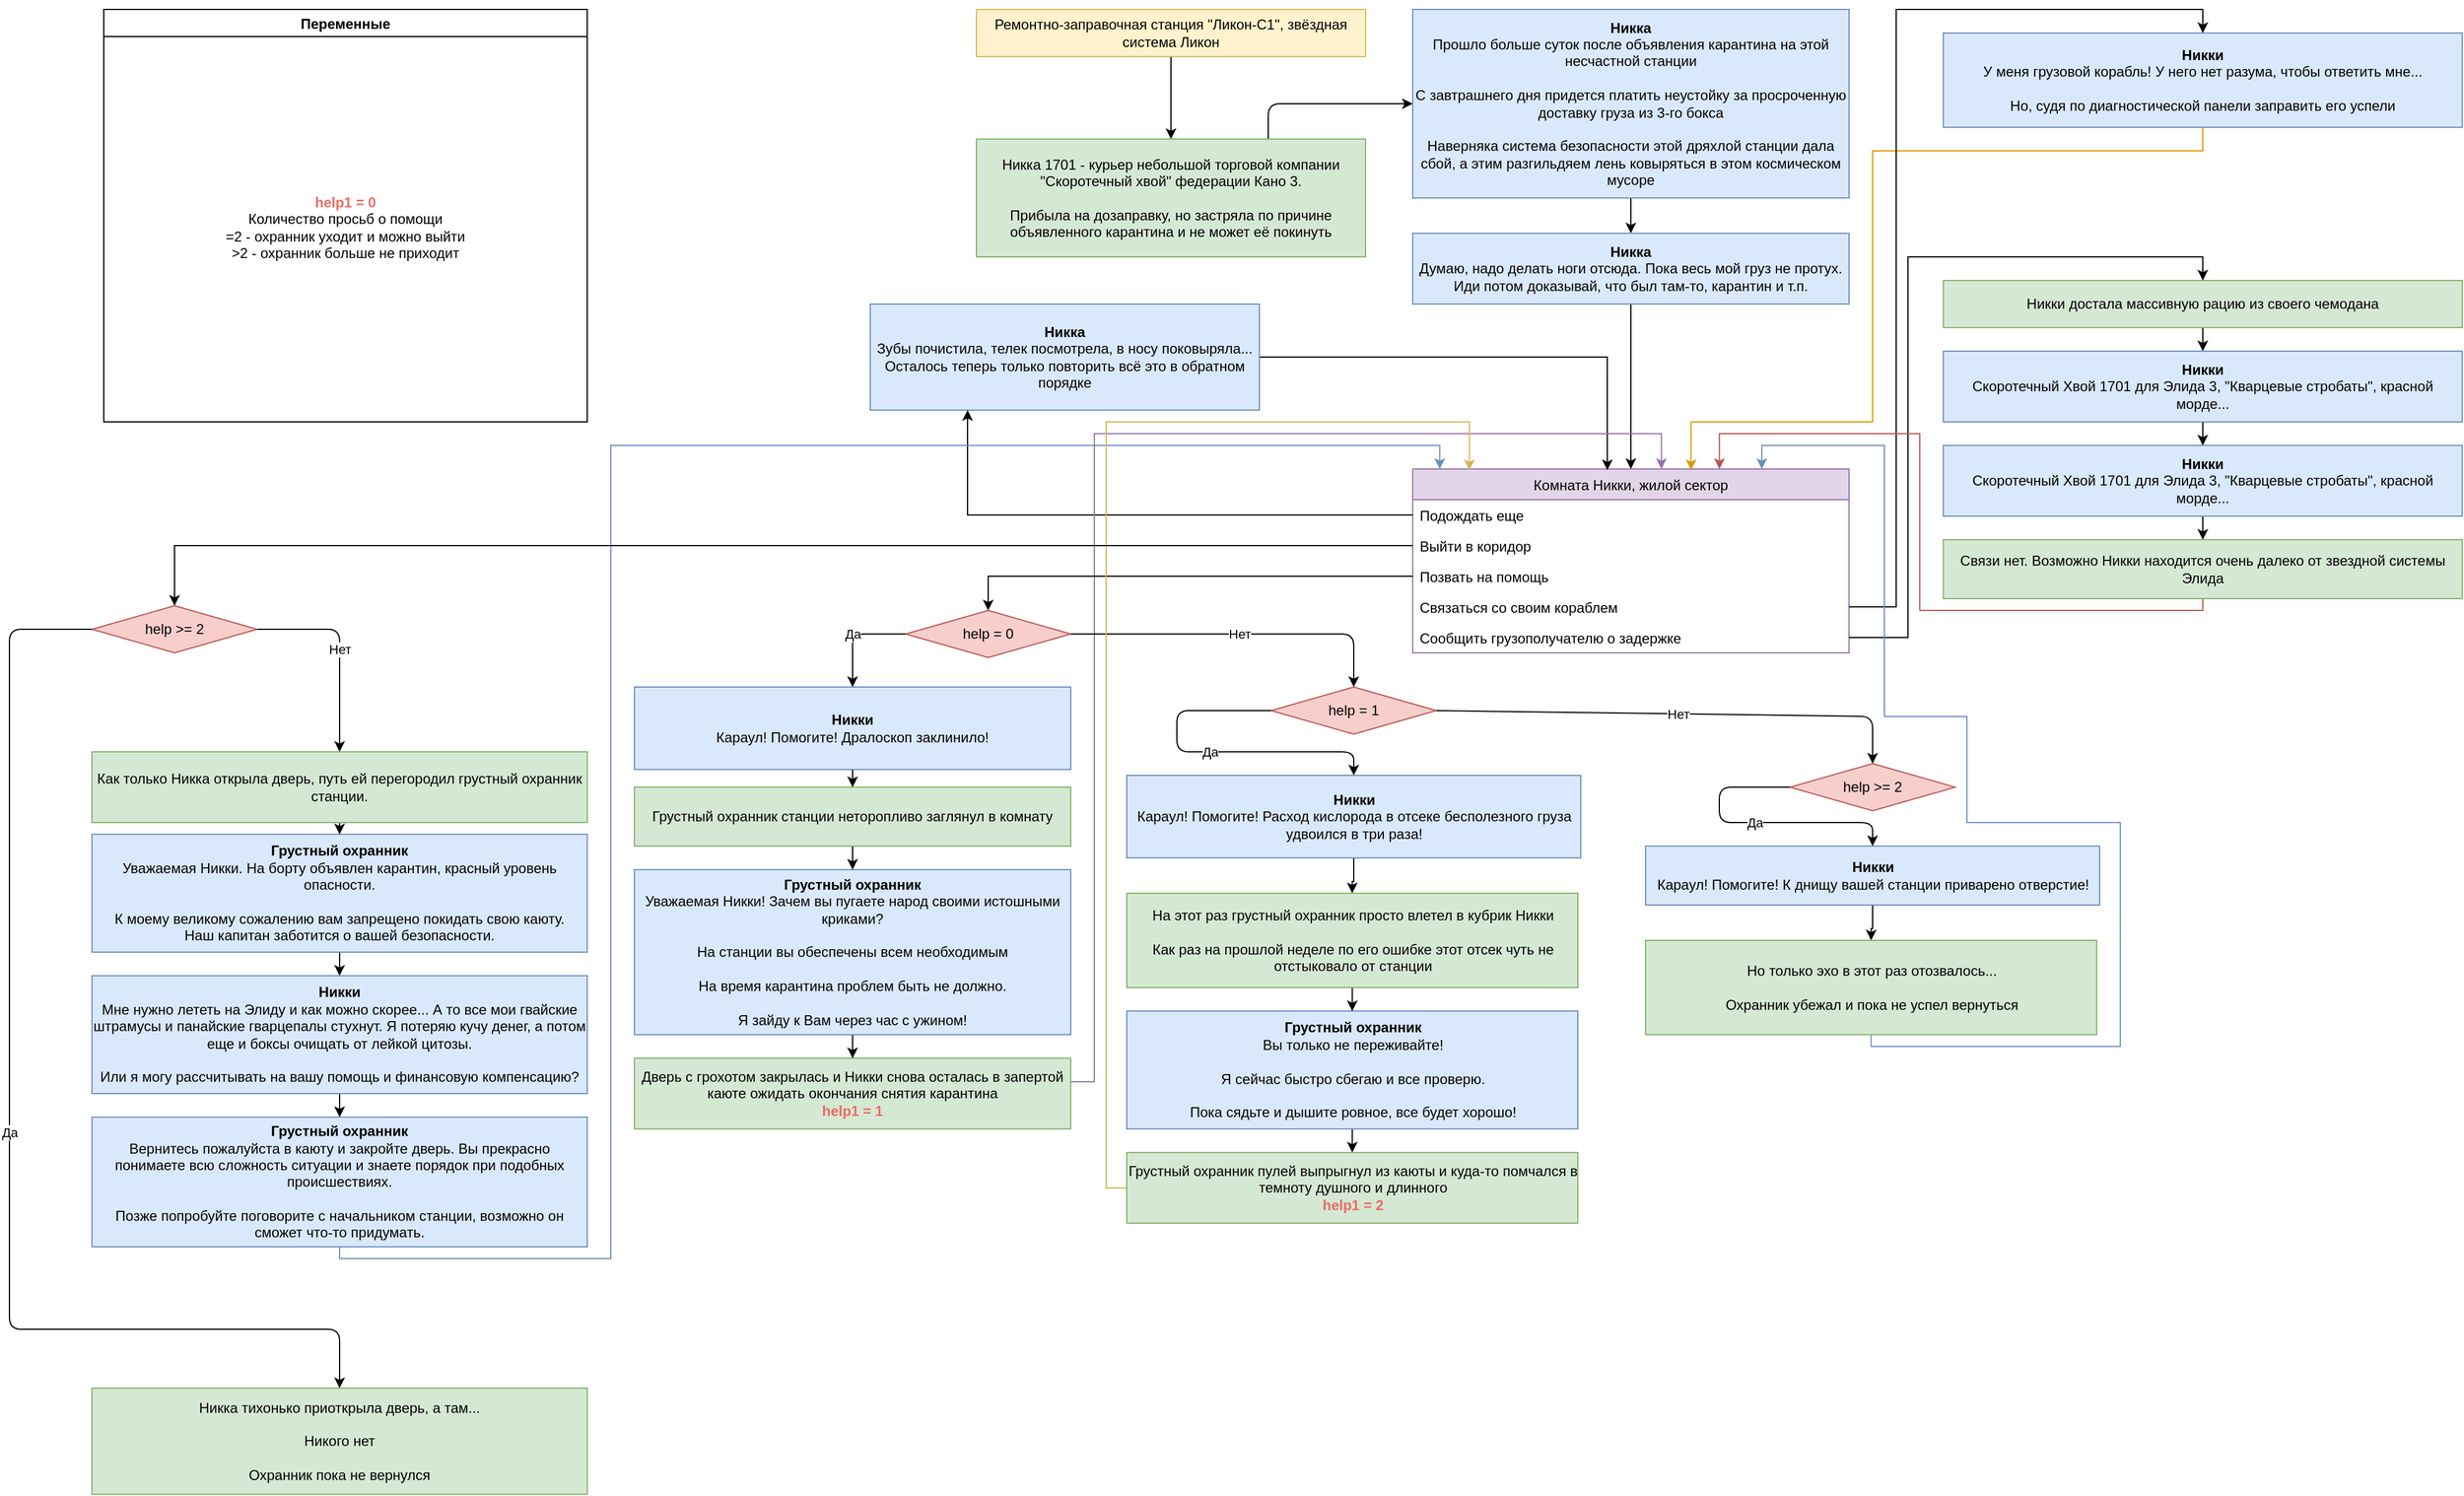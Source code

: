 <mxfile version="14.9.2" type="github">
  <diagram id="ggf2usPorNdX9x693DGo" name="Page-1">
    <mxGraphModel dx="2622" dy="724" grid="1" gridSize="10" guides="1" tooltips="1" connect="1" arrows="1" fold="1" page="0" pageScale="1" pageWidth="827" pageHeight="1169" math="0" shadow="0">
      <root>
        <mxCell id="0" />
        <mxCell id="1" parent="0" />
        <mxCell id="g03nTtScG-hAA8EhMata-2" value="Комната Никки, жилой сектор" style="swimlane;fontStyle=0;childLayout=stackLayout;horizontal=1;startSize=26;horizontalStack=0;resizeParent=1;resizeParentMax=0;resizeLast=0;collapsible=1;marginBottom=0;fillColor=#e1d5e7;strokeColor=#9673a6;" parent="1" vertex="1">
          <mxGeometry x="190" y="460" width="370" height="156" as="geometry">
            <mxRectangle x="190" y="350" width="200" height="26" as="alternateBounds" />
          </mxGeometry>
        </mxCell>
        <mxCell id="g03nTtScG-hAA8EhMata-3" value="Подождать еще" style="text;align=left;verticalAlign=top;spacingLeft=4;spacingRight=4;overflow=hidden;rotatable=0;points=[[0,0.5],[1,0.5]];portConstraint=eastwest;" parent="g03nTtScG-hAA8EhMata-2" vertex="1">
          <mxGeometry y="26" width="370" height="26" as="geometry" />
        </mxCell>
        <mxCell id="g03nTtScG-hAA8EhMata-4" value="Выйти в коридор" style="text;strokeColor=none;fillColor=none;align=left;verticalAlign=top;spacingLeft=4;spacingRight=4;overflow=hidden;rotatable=0;points=[[0,0.5],[1,0.5]];portConstraint=eastwest;" parent="g03nTtScG-hAA8EhMata-2" vertex="1">
          <mxGeometry y="52" width="370" height="26" as="geometry" />
        </mxCell>
        <mxCell id="g03nTtScG-hAA8EhMata-5" value="Позвать на помощь" style="text;strokeColor=none;fillColor=none;align=left;verticalAlign=top;spacingLeft=4;spacingRight=4;overflow=hidden;rotatable=0;points=[[0,0.5],[1,0.5]];portConstraint=eastwest;" parent="g03nTtScG-hAA8EhMata-2" vertex="1">
          <mxGeometry y="78" width="370" height="26" as="geometry" />
        </mxCell>
        <mxCell id="g03nTtScG-hAA8EhMata-23" value="Связаться со своим кораблем" style="text;align=left;verticalAlign=top;spacingLeft=4;spacingRight=4;overflow=hidden;rotatable=0;points=[[0,0.5],[1,0.5]];portConstraint=eastwest;" parent="g03nTtScG-hAA8EhMata-2" vertex="1">
          <mxGeometry y="104" width="370" height="26" as="geometry" />
        </mxCell>
        <mxCell id="g03nTtScG-hAA8EhMata-24" value="Сообщить грузополучателю о задержке" style="text;strokeColor=none;fillColor=none;align=left;verticalAlign=top;spacingLeft=4;spacingRight=4;overflow=hidden;rotatable=0;points=[[0,0.5],[1,0.5]];portConstraint=eastwest;" parent="g03nTtScG-hAA8EhMata-2" vertex="1">
          <mxGeometry y="130" width="370" height="26" as="geometry" />
        </mxCell>
        <mxCell id="4rcX--6uyM_ahGE6yn0v-4" style="edgeStyle=orthogonalEdgeStyle;rounded=0;orthogonalLoop=1;jettySize=auto;html=1;entryX=0.5;entryY=0;entryDx=0;entryDy=0;" edge="1" parent="1" source="g03nTtScG-hAA8EhMata-12" target="4rcX--6uyM_ahGE6yn0v-2">
          <mxGeometry relative="1" as="geometry" />
        </mxCell>
        <mxCell id="g03nTtScG-hAA8EhMata-12" value="&lt;div&gt;&lt;b&gt;Никка&lt;/b&gt;&lt;br&gt;&lt;/div&gt;&lt;div&gt;Прошло больше суток после объявления карантина на этой несчастной станции&lt;/div&gt;&lt;div&gt;&lt;br&gt;&lt;/div&gt;&lt;div&gt;&lt;div&gt;С завтрашнего дня придется платить неустойку за просроченную доставку груза из 3-го бокса&lt;/div&gt;&lt;/div&gt;&lt;div&gt;&lt;br&gt;&lt;/div&gt;&lt;div&gt;Наверняка система безопасности этой дряхлой станции дала сбой, а этим разгильдяем лень ковыряться в этом космическом мусоре&lt;/div&gt;" style="whiteSpace=wrap;html=1;fillColor=#dae8fc;strokeColor=#6c8ebf;" parent="1" vertex="1">
          <mxGeometry x="190" y="70" width="370" height="160" as="geometry" />
        </mxCell>
        <mxCell id="g03nTtScG-hAA8EhMata-25" style="edgeStyle=orthogonalEdgeStyle;orthogonalLoop=1;jettySize=auto;html=1;entryX=0.5;entryY=0;entryDx=0;entryDy=0;" parent="1" source="g03nTtScG-hAA8EhMata-13" target="g03nTtScG-hAA8EhMata-15" edge="1">
          <mxGeometry relative="1" as="geometry" />
        </mxCell>
        <mxCell id="g03nTtScG-hAA8EhMata-13" value="Ремонтно-заправочная станция &quot;Ликон-С1&quot;, звёздная система Ликон" style="whiteSpace=wrap;html=1;fillColor=#fff2cc;strokeColor=#d6b656;" parent="1" vertex="1">
          <mxGeometry x="-180" y="70" width="330" height="40" as="geometry" />
        </mxCell>
        <mxCell id="g03nTtScG-hAA8EhMata-26" style="edgeStyle=orthogonalEdgeStyle;orthogonalLoop=1;jettySize=auto;html=1;exitX=0.75;exitY=0;exitDx=0;exitDy=0;" parent="1" source="g03nTtScG-hAA8EhMata-15" target="g03nTtScG-hAA8EhMata-12" edge="1">
          <mxGeometry relative="1" as="geometry" />
        </mxCell>
        <mxCell id="g03nTtScG-hAA8EhMata-15" value="&lt;div&gt;Никка 1701 - курьер небольшой торговой компании &quot;Скоротечный хвой&quot; федерации Кано 3.&lt;/div&gt;&lt;div&gt;&lt;br&gt;&lt;/div&gt;&lt;div&gt;Прибыла на дозаправку, но застряла по причине объявленного карантина и не может её покинуть&lt;br&gt;&lt;/div&gt;" style="whiteSpace=wrap;html=1;fillColor=#d5e8d4;strokeColor=#82b366;" parent="1" vertex="1">
          <mxGeometry x="-180" y="180" width="330" height="100" as="geometry" />
        </mxCell>
        <mxCell id="4rcX--6uyM_ahGE6yn0v-5" style="edgeStyle=orthogonalEdgeStyle;rounded=0;orthogonalLoop=1;jettySize=auto;html=1;entryX=0.5;entryY=0;entryDx=0;entryDy=0;" edge="1" parent="1" source="4rcX--6uyM_ahGE6yn0v-2" target="g03nTtScG-hAA8EhMata-2">
          <mxGeometry relative="1" as="geometry" />
        </mxCell>
        <mxCell id="4rcX--6uyM_ahGE6yn0v-2" value="&lt;b&gt;Никка&lt;/b&gt;&lt;br&gt;&lt;div&gt;Думаю, надо делать ноги отсюда. Пока весь мой груз не протух. Иди потом доказывай, что был там-то, карантин и т.п.&lt;/div&gt;" style="rounded=0;whiteSpace=wrap;html=1;fillColor=#dae8fc;strokeColor=#6c8ebf;" vertex="1" parent="1">
          <mxGeometry x="190" y="260" width="370" height="60" as="geometry" />
        </mxCell>
        <mxCell id="4rcX--6uyM_ahGE6yn0v-9" style="edgeStyle=orthogonalEdgeStyle;rounded=0;orthogonalLoop=1;jettySize=auto;html=1;entryX=0.446;entryY=0.006;entryDx=0;entryDy=0;entryPerimeter=0;" edge="1" parent="1" source="4rcX--6uyM_ahGE6yn0v-6" target="g03nTtScG-hAA8EhMata-2">
          <mxGeometry relative="1" as="geometry" />
        </mxCell>
        <mxCell id="4rcX--6uyM_ahGE6yn0v-6" value="&lt;div&gt;&lt;b&gt;Никка&lt;/b&gt;&lt;br&gt;&lt;/div&gt;&lt;div&gt;Зубы почистила, телек посмотрела, в носу поковыряла...&lt;/div&gt;&lt;div&gt;Осталось теперь только повторить всё это в обратном порядке&lt;br&gt;&lt;/div&gt;" style="rounded=0;whiteSpace=wrap;html=1;fillColor=#dae8fc;strokeColor=#6c8ebf;" vertex="1" parent="1">
          <mxGeometry x="-270" y="320" width="330" height="90" as="geometry" />
        </mxCell>
        <mxCell id="4rcX--6uyM_ahGE6yn0v-16" style="edgeStyle=orthogonalEdgeStyle;rounded=0;orthogonalLoop=1;jettySize=auto;html=1;" edge="1" parent="1" source="4rcX--6uyM_ahGE6yn0v-11" target="4rcX--6uyM_ahGE6yn0v-12">
          <mxGeometry relative="1" as="geometry" />
        </mxCell>
        <mxCell id="4rcX--6uyM_ahGE6yn0v-11" value="Как только Никка открыла дверь, путь ей перегородил грустный охранник станции." style="rounded=0;whiteSpace=wrap;html=1;fillColor=#d5e8d4;strokeColor=#82b366;" vertex="1" parent="1">
          <mxGeometry x="-930" y="700" width="420" height="60" as="geometry" />
        </mxCell>
        <mxCell id="4rcX--6uyM_ahGE6yn0v-19" style="edgeStyle=orthogonalEdgeStyle;rounded=0;orthogonalLoop=1;jettySize=auto;html=1;entryX=0.5;entryY=0;entryDx=0;entryDy=0;" edge="1" parent="1" source="4rcX--6uyM_ahGE6yn0v-12" target="4rcX--6uyM_ahGE6yn0v-17">
          <mxGeometry relative="1" as="geometry" />
        </mxCell>
        <mxCell id="4rcX--6uyM_ahGE6yn0v-12" value="&lt;div&gt;&lt;b&gt;Грустный охранник&lt;/b&gt;&lt;/div&gt;&lt;div&gt;Уважаемая Никки. На борту объявлен карантин, красный уровень опасности.&lt;/div&gt;&lt;div&gt;&lt;br&gt;&lt;/div&gt;&lt;div&gt;К моему великому сожалению вам запрещено покидать свою каюту.&lt;/div&gt;&lt;div&gt;Наш капитан заботится о вашей безопасности.&lt;br&gt;&lt;/div&gt;" style="rounded=0;whiteSpace=wrap;html=1;fillColor=#dae8fc;strokeColor=#6c8ebf;" vertex="1" parent="1">
          <mxGeometry x="-930" y="770" width="420" height="100" as="geometry" />
        </mxCell>
        <mxCell id="4rcX--6uyM_ahGE6yn0v-14" style="edgeStyle=orthogonalEdgeStyle;rounded=0;orthogonalLoop=1;jettySize=auto;html=1;entryX=0.25;entryY=1;entryDx=0;entryDy=0;" edge="1" parent="1" source="g03nTtScG-hAA8EhMata-3" target="4rcX--6uyM_ahGE6yn0v-6">
          <mxGeometry relative="1" as="geometry" />
        </mxCell>
        <mxCell id="4rcX--6uyM_ahGE6yn0v-21" style="edgeStyle=orthogonalEdgeStyle;rounded=0;orthogonalLoop=1;jettySize=auto;html=1;entryX=0.5;entryY=0;entryDx=0;entryDy=0;" edge="1" parent="1" source="4rcX--6uyM_ahGE6yn0v-17" target="4rcX--6uyM_ahGE6yn0v-20">
          <mxGeometry relative="1" as="geometry" />
        </mxCell>
        <mxCell id="4rcX--6uyM_ahGE6yn0v-17" value="&lt;div&gt;&lt;b&gt;Никки&lt;/b&gt;&lt;br&gt;&lt;/div&gt;&lt;div&gt;Мне нужно лететь на Элиду и как можно скорее... А то все мои гвайские штрамусы и панайские гварцепалы стухнут. Я потеряю кучу денег, а потом еще и боксы очищать от лейкой цитозы.&lt;/div&gt;&lt;div&gt;&lt;br&gt;&lt;/div&gt;&lt;div&gt;Или я могу рассчитывать на вашу помощь и финансовую компенсацию?&lt;br&gt;&lt;/div&gt;" style="rounded=0;whiteSpace=wrap;html=1;fillColor=#dae8fc;strokeColor=#6c8ebf;" vertex="1" parent="1">
          <mxGeometry x="-930" y="890" width="420" height="100" as="geometry" />
        </mxCell>
        <mxCell id="4rcX--6uyM_ahGE6yn0v-22" style="edgeStyle=orthogonalEdgeStyle;rounded=0;orthogonalLoop=1;jettySize=auto;html=1;entryX=0.062;entryY=0;entryDx=0;entryDy=0;entryPerimeter=0;fillColor=#dae8fc;strokeColor=#6c8ebf;" edge="1" parent="1" source="4rcX--6uyM_ahGE6yn0v-20" target="g03nTtScG-hAA8EhMata-2">
          <mxGeometry relative="1" as="geometry">
            <Array as="points">
              <mxPoint x="-720" y="1130" />
              <mxPoint x="-490" y="1130" />
              <mxPoint x="-490" y="440" />
              <mxPoint x="213" y="440" />
            </Array>
          </mxGeometry>
        </mxCell>
        <mxCell id="4rcX--6uyM_ahGE6yn0v-20" value="&lt;div&gt;&lt;b&gt;Грустный охранник&lt;/b&gt;&lt;br&gt;&lt;/div&gt;&lt;div&gt;Вернитесь пожалуйста в каюту и закройте дверь. Вы прекрасно понимаете всю сложность ситуации и знаете порядок при подобных происшествиях.&lt;/div&gt;&lt;div&gt;&lt;br&gt;&lt;/div&gt;&lt;div&gt;Позже попробуйте поговорите с начальником станции, возможно он сможет что-то придумать.&lt;br&gt;&lt;/div&gt;" style="rounded=0;whiteSpace=wrap;html=1;fillColor=#dae8fc;strokeColor=#6c8ebf;" vertex="1" parent="1">
          <mxGeometry x="-930" y="1010" width="420" height="110" as="geometry" />
        </mxCell>
        <mxCell id="4rcX--6uyM_ahGE6yn0v-27" style="edgeStyle=orthogonalEdgeStyle;rounded=0;orthogonalLoop=1;jettySize=auto;html=1;entryX=0.5;entryY=0;entryDx=0;entryDy=0;" edge="1" parent="1" source="4rcX--6uyM_ahGE6yn0v-23" target="4rcX--6uyM_ahGE6yn0v-24">
          <mxGeometry relative="1" as="geometry" />
        </mxCell>
        <mxCell id="4rcX--6uyM_ahGE6yn0v-23" value="&lt;div&gt;&lt;b&gt;Никки&lt;/b&gt;&lt;br&gt;&lt;/div&gt;&lt;div&gt;Караул! Помогите! Дралоскоп заклинило!&lt;/div&gt;" style="rounded=0;whiteSpace=wrap;html=1;fillColor=#dae8fc;strokeColor=#6c8ebf;" vertex="1" parent="1">
          <mxGeometry x="-470" y="645" width="370" height="70" as="geometry" />
        </mxCell>
        <mxCell id="4rcX--6uyM_ahGE6yn0v-28" style="edgeStyle=orthogonalEdgeStyle;rounded=0;orthogonalLoop=1;jettySize=auto;html=1;entryX=0.5;entryY=0;entryDx=0;entryDy=0;" edge="1" parent="1" source="4rcX--6uyM_ahGE6yn0v-24" target="4rcX--6uyM_ahGE6yn0v-25">
          <mxGeometry relative="1" as="geometry" />
        </mxCell>
        <mxCell id="4rcX--6uyM_ahGE6yn0v-24" value="Грустный охранник станции неторопливо заглянул в комнату" style="rounded=0;whiteSpace=wrap;html=1;fillColor=#d5e8d4;strokeColor=#82b366;" vertex="1" parent="1">
          <mxGeometry x="-470" y="730" width="370" height="50" as="geometry" />
        </mxCell>
        <mxCell id="4rcX--6uyM_ahGE6yn0v-30" style="edgeStyle=orthogonalEdgeStyle;rounded=0;orthogonalLoop=1;jettySize=auto;html=1;" edge="1" parent="1" source="4rcX--6uyM_ahGE6yn0v-25" target="4rcX--6uyM_ahGE6yn0v-29">
          <mxGeometry relative="1" as="geometry" />
        </mxCell>
        <mxCell id="4rcX--6uyM_ahGE6yn0v-25" value="&lt;div&gt;&lt;b&gt;Грустный охранник&lt;/b&gt;&lt;br&gt;&lt;/div&gt;&lt;div&gt;Уважаемая Никки! Зачем вы пугаете народ своими истошными криками?&lt;/div&gt;&lt;div&gt;&lt;br&gt;&lt;/div&gt;&lt;div&gt;На станции вы обеспечены всем необходимым&lt;/div&gt;&lt;div&gt;&lt;br&gt;&lt;/div&gt;&lt;div&gt;На время карантина проблем быть не должно.&lt;/div&gt;&lt;div&gt;&lt;br&gt;&lt;/div&gt;&lt;div&gt;Я зайду к Вам через час с ужином!&lt;br&gt;&lt;/div&gt;" style="rounded=0;whiteSpace=wrap;html=1;fillColor=#dae8fc;strokeColor=#6c8ebf;" vertex="1" parent="1">
          <mxGeometry x="-470" y="800" width="370" height="140" as="geometry" />
        </mxCell>
        <mxCell id="4rcX--6uyM_ahGE6yn0v-34" style="edgeStyle=orthogonalEdgeStyle;rounded=0;orthogonalLoop=1;jettySize=auto;html=1;entryX=0.57;entryY=0;entryDx=0;entryDy=0;entryPerimeter=0;fillColor=#e1d5e7;strokeColor=#9673a6;" edge="1" parent="1" source="4rcX--6uyM_ahGE6yn0v-29" target="g03nTtScG-hAA8EhMata-2">
          <mxGeometry relative="1" as="geometry">
            <Array as="points">
              <mxPoint x="-80" y="980" />
              <mxPoint x="-80" y="430" />
              <mxPoint x="401" y="430" />
            </Array>
          </mxGeometry>
        </mxCell>
        <mxCell id="4rcX--6uyM_ahGE6yn0v-29" value="&lt;div&gt;Дверь с грохотом закрылась и Никки снова осталась в запертой каюте ожидать окончания снятия карантина&lt;/div&gt;&lt;font color=&quot;#EA6B66&quot;&gt;&lt;b&gt;help1 = 1&lt;/b&gt;&lt;/font&gt;" style="rounded=0;whiteSpace=wrap;html=1;fillColor=#d5e8d4;strokeColor=#82b366;" vertex="1" parent="1">
          <mxGeometry x="-470" y="960" width="370" height="60" as="geometry" />
        </mxCell>
        <mxCell id="4rcX--6uyM_ahGE6yn0v-37" style="edgeStyle=orthogonalEdgeStyle;rounded=0;orthogonalLoop=1;jettySize=auto;html=1;entryX=0.638;entryY=0.006;entryDx=0;entryDy=0;entryPerimeter=0;fillColor=#ffe6cc;strokeColor=#d79b00;" edge="1" parent="1" source="4rcX--6uyM_ahGE6yn0v-35" target="g03nTtScG-hAA8EhMata-2">
          <mxGeometry relative="1" as="geometry">
            <Array as="points">
              <mxPoint x="860" y="190" />
              <mxPoint x="580" y="190" />
              <mxPoint x="580" y="420" />
              <mxPoint x="426" y="420" />
            </Array>
          </mxGeometry>
        </mxCell>
        <mxCell id="4rcX--6uyM_ahGE6yn0v-35" value="&lt;div&gt;&lt;b&gt;Никки&lt;/b&gt;&lt;/div&gt;&lt;div&gt;У меня грузовой корабль! У него нет разума, чтобы ответить мне...&lt;/div&gt;&lt;div&gt;&lt;br&gt;&lt;/div&gt;&lt;div&gt;Но, судя по диагностической панели заправить его успели&lt;br&gt;&lt;/div&gt;" style="rounded=0;whiteSpace=wrap;html=1;fillColor=#dae8fc;strokeColor=#6c8ebf;" vertex="1" parent="1">
          <mxGeometry x="640" y="90" width="440" height="80" as="geometry" />
        </mxCell>
        <mxCell id="4rcX--6uyM_ahGE6yn0v-36" style="edgeStyle=orthogonalEdgeStyle;rounded=0;orthogonalLoop=1;jettySize=auto;html=1;entryX=0.5;entryY=0;entryDx=0;entryDy=0;" edge="1" parent="1" source="g03nTtScG-hAA8EhMata-23" target="4rcX--6uyM_ahGE6yn0v-35">
          <mxGeometry relative="1" as="geometry" />
        </mxCell>
        <mxCell id="4rcX--6uyM_ahGE6yn0v-42" style="edgeStyle=orthogonalEdgeStyle;rounded=0;orthogonalLoop=1;jettySize=auto;html=1;entryX=0.5;entryY=0;entryDx=0;entryDy=0;" edge="1" parent="1" source="4rcX--6uyM_ahGE6yn0v-38" target="4rcX--6uyM_ahGE6yn0v-40">
          <mxGeometry relative="1" as="geometry" />
        </mxCell>
        <mxCell id="4rcX--6uyM_ahGE6yn0v-38" value="Никки достала массивную рацию из своего чемодана" style="rounded=0;whiteSpace=wrap;html=1;fillColor=#d5e8d4;strokeColor=#82b366;" vertex="1" parent="1">
          <mxGeometry x="640" y="300" width="440" height="40" as="geometry" />
        </mxCell>
        <mxCell id="4rcX--6uyM_ahGE6yn0v-39" style="edgeStyle=orthogonalEdgeStyle;rounded=0;orthogonalLoop=1;jettySize=auto;html=1;entryX=0.5;entryY=0;entryDx=0;entryDy=0;" edge="1" parent="1" source="g03nTtScG-hAA8EhMata-24" target="4rcX--6uyM_ahGE6yn0v-38">
          <mxGeometry relative="1" as="geometry">
            <Array as="points">
              <mxPoint x="610" y="603" />
              <mxPoint x="610" y="280" />
              <mxPoint x="860" y="280" />
            </Array>
          </mxGeometry>
        </mxCell>
        <mxCell id="4rcX--6uyM_ahGE6yn0v-43" style="edgeStyle=orthogonalEdgeStyle;rounded=0;orthogonalLoop=1;jettySize=auto;html=1;fillColor=#d5e8d4;" edge="1" parent="1" source="4rcX--6uyM_ahGE6yn0v-40" target="4rcX--6uyM_ahGE6yn0v-41">
          <mxGeometry relative="1" as="geometry" />
        </mxCell>
        <mxCell id="4rcX--6uyM_ahGE6yn0v-40" value="&lt;div&gt;&lt;b&gt;Никки&lt;/b&gt;&lt;/div&gt;&lt;div&gt;Скоротечный Хвой 1701 для Элида 3, &quot;Кварцевые стробаты&quot;, красной морде...&lt;br&gt;&lt;/div&gt;" style="rounded=0;whiteSpace=wrap;html=1;fillColor=#dae8fc;strokeColor=#6c8ebf;" vertex="1" parent="1">
          <mxGeometry x="640" y="360" width="440" height="60" as="geometry" />
        </mxCell>
        <mxCell id="4rcX--6uyM_ahGE6yn0v-45" style="edgeStyle=orthogonalEdgeStyle;rounded=0;orthogonalLoop=1;jettySize=auto;html=1;strokeColor=#000000;" edge="1" parent="1" source="4rcX--6uyM_ahGE6yn0v-41" target="4rcX--6uyM_ahGE6yn0v-44">
          <mxGeometry relative="1" as="geometry" />
        </mxCell>
        <mxCell id="4rcX--6uyM_ahGE6yn0v-41" value="&lt;div&gt;&lt;b&gt;Никки&lt;/b&gt;&lt;/div&gt;&lt;div&gt;Скоротечный Хвой 1701 для Элида 3, &quot;Кварцевые стробаты&quot;, красной морде...&lt;br&gt;&lt;/div&gt;" style="rounded=0;whiteSpace=wrap;html=1;fillColor=#dae8fc;strokeColor=#6c8ebf;" vertex="1" parent="1">
          <mxGeometry x="640" y="440" width="440" height="60" as="geometry" />
        </mxCell>
        <mxCell id="4rcX--6uyM_ahGE6yn0v-46" style="edgeStyle=orthogonalEdgeStyle;rounded=0;orthogonalLoop=1;jettySize=auto;html=1;entryX=0.703;entryY=0;entryDx=0;entryDy=0;entryPerimeter=0;strokeColor=#b85450;fillColor=#f8cecc;" edge="1" parent="1" source="4rcX--6uyM_ahGE6yn0v-44" target="g03nTtScG-hAA8EhMata-2">
          <mxGeometry relative="1" as="geometry">
            <Array as="points">
              <mxPoint x="860" y="580" />
              <mxPoint x="620" y="580" />
              <mxPoint x="620" y="430" />
              <mxPoint x="450" y="430" />
            </Array>
          </mxGeometry>
        </mxCell>
        <mxCell id="4rcX--6uyM_ahGE6yn0v-44" value="Связи нет. Возможно Никки находится очень далеко от звездной системы Элида" style="rounded=0;whiteSpace=wrap;html=1;fillColor=#d5e8d4;strokeColor=#82b366;" vertex="1" parent="1">
          <mxGeometry x="640" y="520" width="440" height="50" as="geometry" />
        </mxCell>
        <mxCell id="4rcX--6uyM_ahGE6yn0v-47" value="Переменные" style="swimlane;" vertex="1" parent="1">
          <mxGeometry x="-920" y="70" width="410" height="350" as="geometry" />
        </mxCell>
        <mxCell id="4rcX--6uyM_ahGE6yn0v-48" value="&lt;div&gt;&lt;font color=&quot;#EA6B66&quot;&gt;&lt;b&gt;help1 = 0&lt;/b&gt;&lt;/font&gt;&lt;/div&gt;&lt;div&gt;Количество просьб о помощи&lt;br&gt;&lt;/div&gt;&lt;div&gt;=2 - охранник уходит и можно выйти&lt;/div&gt;&lt;div&gt;&amp;gt;2 - охранник больше не приходит&lt;br&gt;&lt;/div&gt;" style="text;html=1;strokeColor=none;fillColor=none;align=center;verticalAlign=middle;whiteSpace=wrap;rounded=0;" vertex="1" parent="4rcX--6uyM_ahGE6yn0v-47">
          <mxGeometry x="10" y="30" width="390" height="310" as="geometry" />
        </mxCell>
        <mxCell id="4rcX--6uyM_ahGE6yn0v-55" value="help = 0" style="rhombus;whiteSpace=wrap;html=1;fillColor=#f8cecc;strokeColor=#b85450;" vertex="1" parent="1">
          <mxGeometry x="-240" y="580" width="140" height="40" as="geometry" />
        </mxCell>
        <mxCell id="4rcX--6uyM_ahGE6yn0v-56" value="help = 1" style="rhombus;whiteSpace=wrap;html=1;fillColor=#f8cecc;strokeColor=#b85450;" vertex="1" parent="1">
          <mxGeometry x="70" y="645" width="140" height="40" as="geometry" />
        </mxCell>
        <mxCell id="4rcX--6uyM_ahGE6yn0v-57" value="help &amp;gt;= 2" style="rhombus;whiteSpace=wrap;html=1;fillColor=#f8cecc;strokeColor=#b85450;" vertex="1" parent="1">
          <mxGeometry x="510" y="710" width="140" height="40" as="geometry" />
        </mxCell>
        <mxCell id="4rcX--6uyM_ahGE6yn0v-58" style="edgeStyle=orthogonalEdgeStyle;rounded=0;orthogonalLoop=1;jettySize=auto;html=1;entryX=0.5;entryY=0;entryDx=0;entryDy=0;strokeColor=#000000;" edge="1" parent="1" source="g03nTtScG-hAA8EhMata-5" target="4rcX--6uyM_ahGE6yn0v-55">
          <mxGeometry relative="1" as="geometry" />
        </mxCell>
        <mxCell id="4rcX--6uyM_ahGE6yn0v-60" value="" style="endArrow=classic;html=1;strokeColor=#000000;exitX=0;exitY=0.5;exitDx=0;exitDy=0;entryX=0.5;entryY=0;entryDx=0;entryDy=0;" edge="1" parent="1" source="4rcX--6uyM_ahGE6yn0v-55" target="4rcX--6uyM_ahGE6yn0v-23">
          <mxGeometry relative="1" as="geometry">
            <mxPoint x="20" y="760" as="sourcePoint" />
            <mxPoint x="120" y="760" as="targetPoint" />
            <Array as="points">
              <mxPoint x="-285" y="600" />
            </Array>
          </mxGeometry>
        </mxCell>
        <mxCell id="4rcX--6uyM_ahGE6yn0v-61" value="Да" style="edgeLabel;resizable=0;html=1;align=center;verticalAlign=middle;" connectable="0" vertex="1" parent="4rcX--6uyM_ahGE6yn0v-60">
          <mxGeometry relative="1" as="geometry" />
        </mxCell>
        <mxCell id="4rcX--6uyM_ahGE6yn0v-62" value="" style="endArrow=classic;html=1;strokeColor=#000000;exitX=1;exitY=0.5;exitDx=0;exitDy=0;entryX=0.5;entryY=0;entryDx=0;entryDy=0;" edge="1" parent="1" source="4rcX--6uyM_ahGE6yn0v-55" target="4rcX--6uyM_ahGE6yn0v-56">
          <mxGeometry relative="1" as="geometry">
            <mxPoint x="20" y="730" as="sourcePoint" />
            <mxPoint x="70" y="600" as="targetPoint" />
            <Array as="points">
              <mxPoint x="140" y="600" />
            </Array>
          </mxGeometry>
        </mxCell>
        <mxCell id="4rcX--6uyM_ahGE6yn0v-63" value="Нет" style="edgeLabel;resizable=0;html=1;align=center;verticalAlign=middle;" connectable="0" vertex="1" parent="4rcX--6uyM_ahGE6yn0v-62">
          <mxGeometry relative="1" as="geometry" />
        </mxCell>
        <mxCell id="4rcX--6uyM_ahGE6yn0v-64" value="" style="endArrow=classic;html=1;strokeColor=#000000;exitX=1;exitY=0.5;exitDx=0;exitDy=0;entryX=0.5;entryY=0;entryDx=0;entryDy=0;" edge="1" parent="1" source="4rcX--6uyM_ahGE6yn0v-56" target="4rcX--6uyM_ahGE6yn0v-57">
          <mxGeometry relative="1" as="geometry">
            <mxPoint x="-90" y="610" as="sourcePoint" />
            <mxPoint x="150" y="655" as="targetPoint" />
            <Array as="points">
              <mxPoint x="580" y="670" />
            </Array>
          </mxGeometry>
        </mxCell>
        <mxCell id="4rcX--6uyM_ahGE6yn0v-65" value="Нет" style="edgeLabel;resizable=0;html=1;align=center;verticalAlign=middle;" connectable="0" vertex="1" parent="4rcX--6uyM_ahGE6yn0v-64">
          <mxGeometry relative="1" as="geometry" />
        </mxCell>
        <mxCell id="4rcX--6uyM_ahGE6yn0v-71" style="edgeStyle=orthogonalEdgeStyle;rounded=0;orthogonalLoop=1;jettySize=auto;html=1;strokeColor=#000000;" edge="1" parent="1" source="4rcX--6uyM_ahGE6yn0v-66" target="4rcX--6uyM_ahGE6yn0v-69">
          <mxGeometry relative="1" as="geometry" />
        </mxCell>
        <mxCell id="4rcX--6uyM_ahGE6yn0v-66" value="&lt;div&gt;&lt;b&gt;Никки&lt;/b&gt;&lt;br&gt;&lt;/div&gt;&lt;div&gt;Караул! Помогите! Расход кислорода в отсеке бесполезного груза удвоился в три раза!&lt;/div&gt;" style="rounded=0;whiteSpace=wrap;html=1;fillColor=#dae8fc;strokeColor=#6c8ebf;" vertex="1" parent="1">
          <mxGeometry x="-52.5" y="720" width="385" height="70" as="geometry" />
        </mxCell>
        <mxCell id="4rcX--6uyM_ahGE6yn0v-73" style="edgeStyle=orthogonalEdgeStyle;rounded=0;orthogonalLoop=1;jettySize=auto;html=1;strokeColor=#000000;" edge="1" parent="1" source="4rcX--6uyM_ahGE6yn0v-69" target="4rcX--6uyM_ahGE6yn0v-72">
          <mxGeometry relative="1" as="geometry" />
        </mxCell>
        <mxCell id="4rcX--6uyM_ahGE6yn0v-69" value="&lt;div&gt;На этот раз грустный охранник просто влетел в кубрик Никки&lt;/div&gt;&lt;div&gt;&lt;br&gt;&lt;/div&gt;&lt;div&gt;Как раз на прошлой неделе по его ошибке этот отсек чуть не отстыковало от станции&lt;br&gt;&lt;/div&gt;" style="rounded=0;whiteSpace=wrap;html=1;fillColor=#d5e8d4;strokeColor=#82b366;" vertex="1" parent="1">
          <mxGeometry x="-52.5" y="820" width="382.5" height="80" as="geometry" />
        </mxCell>
        <mxCell id="4rcX--6uyM_ahGE6yn0v-75" style="edgeStyle=orthogonalEdgeStyle;rounded=0;orthogonalLoop=1;jettySize=auto;html=1;entryX=0.5;entryY=0;entryDx=0;entryDy=0;strokeColor=#000000;" edge="1" parent="1" source="4rcX--6uyM_ahGE6yn0v-72" target="4rcX--6uyM_ahGE6yn0v-74">
          <mxGeometry relative="1" as="geometry" />
        </mxCell>
        <mxCell id="4rcX--6uyM_ahGE6yn0v-72" value="&lt;div&gt;&lt;b&gt;Грустный охранник&lt;/b&gt;&lt;br&gt;&lt;/div&gt;&lt;div&gt;Вы только не переживайте!&lt;/div&gt;&lt;div&gt;&lt;br&gt;&lt;/div&gt;&lt;div&gt;Я сейчас быстро сбегаю и все проверю.&lt;/div&gt;&lt;div&gt;&lt;br&gt;&lt;/div&gt;&lt;div&gt;Пока сядьте и дышите ровное, все будет хорошо!&lt;br&gt;&lt;/div&gt;" style="rounded=0;whiteSpace=wrap;html=1;fillColor=#dae8fc;strokeColor=#6c8ebf;" vertex="1" parent="1">
          <mxGeometry x="-52.5" y="920" width="382.5" height="100" as="geometry" />
        </mxCell>
        <mxCell id="4rcX--6uyM_ahGE6yn0v-76" style="edgeStyle=orthogonalEdgeStyle;rounded=0;orthogonalLoop=1;jettySize=auto;html=1;entryX=0.13;entryY=0.006;entryDx=0;entryDy=0;strokeColor=#d6b656;fillColor=#fff2cc;entryPerimeter=0;" edge="1" parent="1" source="4rcX--6uyM_ahGE6yn0v-74" target="g03nTtScG-hAA8EhMata-2">
          <mxGeometry relative="1" as="geometry">
            <Array as="points">
              <mxPoint x="-70" y="1070" />
              <mxPoint x="-70" y="420" />
              <mxPoint x="238" y="420" />
            </Array>
          </mxGeometry>
        </mxCell>
        <mxCell id="4rcX--6uyM_ahGE6yn0v-74" value="&lt;div&gt;Грустный охранник пулей выпрыгнул из каюты и куда-то помчался в темноту душного и длинного&lt;br&gt;&lt;/div&gt;&lt;font color=&quot;#EA6B66&quot;&gt;&lt;b&gt;help1 = 2&lt;br&gt;&lt;/b&gt;&lt;/font&gt;" style="rounded=0;whiteSpace=wrap;html=1;fillColor=#d5e8d4;strokeColor=#82b366;" vertex="1" parent="1">
          <mxGeometry x="-52.5" y="1040" width="382.5" height="60" as="geometry" />
        </mxCell>
        <mxCell id="4rcX--6uyM_ahGE6yn0v-77" value="" style="endArrow=classic;html=1;strokeColor=#000000;entryX=0.5;entryY=0;entryDx=0;entryDy=0;exitX=0;exitY=0.5;exitDx=0;exitDy=0;" edge="1" parent="1" source="4rcX--6uyM_ahGE6yn0v-56" target="4rcX--6uyM_ahGE6yn0v-66">
          <mxGeometry relative="1" as="geometry">
            <mxPoint x="60" y="680" as="sourcePoint" />
            <mxPoint x="500" y="810" as="targetPoint" />
            <Array as="points">
              <mxPoint x="-10" y="665" />
              <mxPoint x="-10" y="700" />
              <mxPoint x="140" y="700" />
            </Array>
          </mxGeometry>
        </mxCell>
        <mxCell id="4rcX--6uyM_ahGE6yn0v-78" value="Да" style="edgeLabel;resizable=0;html=1;align=center;verticalAlign=middle;" connectable="0" vertex="1" parent="4rcX--6uyM_ahGE6yn0v-77">
          <mxGeometry relative="1" as="geometry" />
        </mxCell>
        <mxCell id="4rcX--6uyM_ahGE6yn0v-83" style="edgeStyle=orthogonalEdgeStyle;rounded=0;orthogonalLoop=1;jettySize=auto;html=1;entryX=0.5;entryY=0;entryDx=0;entryDy=0;strokeColor=#000000;" edge="1" parent="1" source="4rcX--6uyM_ahGE6yn0v-79" target="4rcX--6uyM_ahGE6yn0v-80">
          <mxGeometry relative="1" as="geometry" />
        </mxCell>
        <mxCell id="4rcX--6uyM_ahGE6yn0v-79" value="&lt;div&gt;&lt;b&gt;Никки&lt;/b&gt;&lt;br&gt;&lt;/div&gt;&lt;div&gt;Караул! Помогите! К днищу вашей станции приварено отверстие!&lt;/div&gt;" style="rounded=0;whiteSpace=wrap;html=1;fillColor=#dae8fc;strokeColor=#6c8ebf;" vertex="1" parent="1">
          <mxGeometry x="387.5" y="780" width="385" height="50" as="geometry" />
        </mxCell>
        <mxCell id="4rcX--6uyM_ahGE6yn0v-84" style="edgeStyle=orthogonalEdgeStyle;rounded=0;orthogonalLoop=1;jettySize=auto;html=1;entryX=0.8;entryY=0;entryDx=0;entryDy=0;entryPerimeter=0;strokeColor=#6c8ebf;fillColor=#dae8fc;" edge="1" parent="1" source="4rcX--6uyM_ahGE6yn0v-80" target="g03nTtScG-hAA8EhMata-2">
          <mxGeometry relative="1" as="geometry">
            <Array as="points">
              <mxPoint x="579" y="950" />
              <mxPoint x="790" y="950" />
              <mxPoint x="790" y="760" />
              <mxPoint x="660" y="760" />
              <mxPoint x="660" y="670" />
              <mxPoint x="590" y="670" />
              <mxPoint x="590" y="440" />
              <mxPoint x="486" y="440" />
            </Array>
          </mxGeometry>
        </mxCell>
        <mxCell id="4rcX--6uyM_ahGE6yn0v-80" value="&lt;div&gt;Но только эхо в этот раз отозвалось...&lt;/div&gt;&lt;div&gt;&lt;br&gt;&lt;/div&gt;&lt;div&gt;Охранник убежал и пока не успел вернуться&lt;br&gt;&lt;/div&gt;" style="rounded=0;whiteSpace=wrap;html=1;fillColor=#d5e8d4;strokeColor=#82b366;" vertex="1" parent="1">
          <mxGeometry x="387.5" y="860" width="382.5" height="80" as="geometry" />
        </mxCell>
        <mxCell id="4rcX--6uyM_ahGE6yn0v-81" value="" style="endArrow=classic;html=1;strokeColor=#000000;entryX=0.5;entryY=0;entryDx=0;entryDy=0;exitX=0;exitY=0.5;exitDx=0;exitDy=0;" edge="1" parent="1" source="4rcX--6uyM_ahGE6yn0v-57" target="4rcX--6uyM_ahGE6yn0v-79">
          <mxGeometry relative="1" as="geometry">
            <mxPoint x="490" y="730" as="sourcePoint" />
            <mxPoint x="530" y="1030" as="targetPoint" />
            <Array as="points">
              <mxPoint x="450" y="730" />
              <mxPoint x="450" y="760" />
              <mxPoint x="580" y="760" />
            </Array>
          </mxGeometry>
        </mxCell>
        <mxCell id="4rcX--6uyM_ahGE6yn0v-82" value="Да" style="edgeLabel;resizable=0;html=1;align=center;verticalAlign=middle;" connectable="0" vertex="1" parent="4rcX--6uyM_ahGE6yn0v-81">
          <mxGeometry relative="1" as="geometry" />
        </mxCell>
        <mxCell id="4rcX--6uyM_ahGE6yn0v-85" value="help &amp;gt;= 2" style="rhombus;whiteSpace=wrap;html=1;fillColor=#f8cecc;strokeColor=#b85450;" vertex="1" parent="1">
          <mxGeometry x="-930" y="576" width="140" height="40" as="geometry" />
        </mxCell>
        <mxCell id="4rcX--6uyM_ahGE6yn0v-86" style="edgeStyle=orthogonalEdgeStyle;rounded=0;orthogonalLoop=1;jettySize=auto;html=1;entryX=0.5;entryY=0;entryDx=0;entryDy=0;strokeColor=#000000;" edge="1" parent="1" source="g03nTtScG-hAA8EhMata-4" target="4rcX--6uyM_ahGE6yn0v-85">
          <mxGeometry relative="1" as="geometry" />
        </mxCell>
        <mxCell id="4rcX--6uyM_ahGE6yn0v-87" value="" style="endArrow=classic;html=1;strokeColor=#000000;exitX=1;exitY=0.5;exitDx=0;exitDy=0;" edge="1" parent="1" source="4rcX--6uyM_ahGE6yn0v-85">
          <mxGeometry relative="1" as="geometry">
            <mxPoint x="-720" y="630" as="sourcePoint" />
            <mxPoint x="-720" y="700" as="targetPoint" />
            <Array as="points">
              <mxPoint x="-720" y="596" />
            </Array>
          </mxGeometry>
        </mxCell>
        <mxCell id="4rcX--6uyM_ahGE6yn0v-88" value="Нет" style="edgeLabel;resizable=0;html=1;align=center;verticalAlign=middle;" connectable="0" vertex="1" parent="4rcX--6uyM_ahGE6yn0v-87">
          <mxGeometry relative="1" as="geometry" />
        </mxCell>
        <mxCell id="4rcX--6uyM_ahGE6yn0v-89" value="&lt;div&gt;Никка тихонько приоткрыла дверь, а там...&lt;/div&gt;&lt;div&gt;&lt;br&gt;&lt;/div&gt;&lt;div&gt;Никого нет&lt;/div&gt;&lt;div&gt;&lt;br&gt;&lt;/div&gt;&lt;div&gt;Охранник пока не вернулся&lt;br&gt;&lt;/div&gt;" style="rounded=0;whiteSpace=wrap;html=1;fillColor=#d5e8d4;strokeColor=#82b366;" vertex="1" parent="1">
          <mxGeometry x="-930" y="1240" width="420" height="90" as="geometry" />
        </mxCell>
        <mxCell id="4rcX--6uyM_ahGE6yn0v-91" value="" style="endArrow=classic;html=1;strokeColor=#000000;exitX=0;exitY=0.5;exitDx=0;exitDy=0;entryX=0.5;entryY=0;entryDx=0;entryDy=0;" edge="1" parent="1" source="4rcX--6uyM_ahGE6yn0v-85" target="4rcX--6uyM_ahGE6yn0v-89">
          <mxGeometry relative="1" as="geometry">
            <mxPoint x="-1240" y="840" as="sourcePoint" />
            <mxPoint x="-650" y="1190" as="targetPoint" />
            <Array as="points">
              <mxPoint x="-1000" y="596" />
              <mxPoint x="-1000" y="1190" />
              <mxPoint x="-720" y="1190" />
            </Array>
          </mxGeometry>
        </mxCell>
        <mxCell id="4rcX--6uyM_ahGE6yn0v-92" value="Да" style="edgeLabel;resizable=0;html=1;align=center;verticalAlign=middle;" connectable="0" vertex="1" parent="4rcX--6uyM_ahGE6yn0v-91">
          <mxGeometry relative="1" as="geometry" />
        </mxCell>
      </root>
    </mxGraphModel>
  </diagram>
</mxfile>
